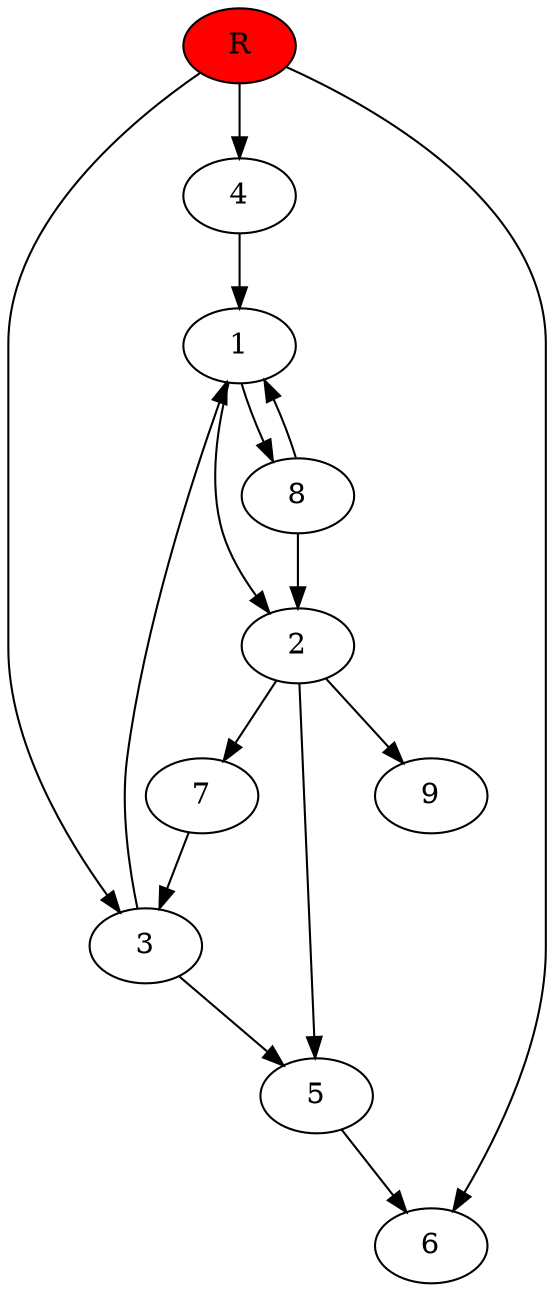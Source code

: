 digraph prb47383 {
	1
	2
	3
	4
	5
	6
	7
	8
	R [fillcolor="#ff0000" style=filled]
	1 -> 2
	1 -> 8
	2 -> 5
	2 -> 7
	2 -> 9
	3 -> 1
	3 -> 5
	4 -> 1
	5 -> 6
	7 -> 3
	8 -> 1
	8 -> 2
	R -> 3
	R -> 4
	R -> 6
}

